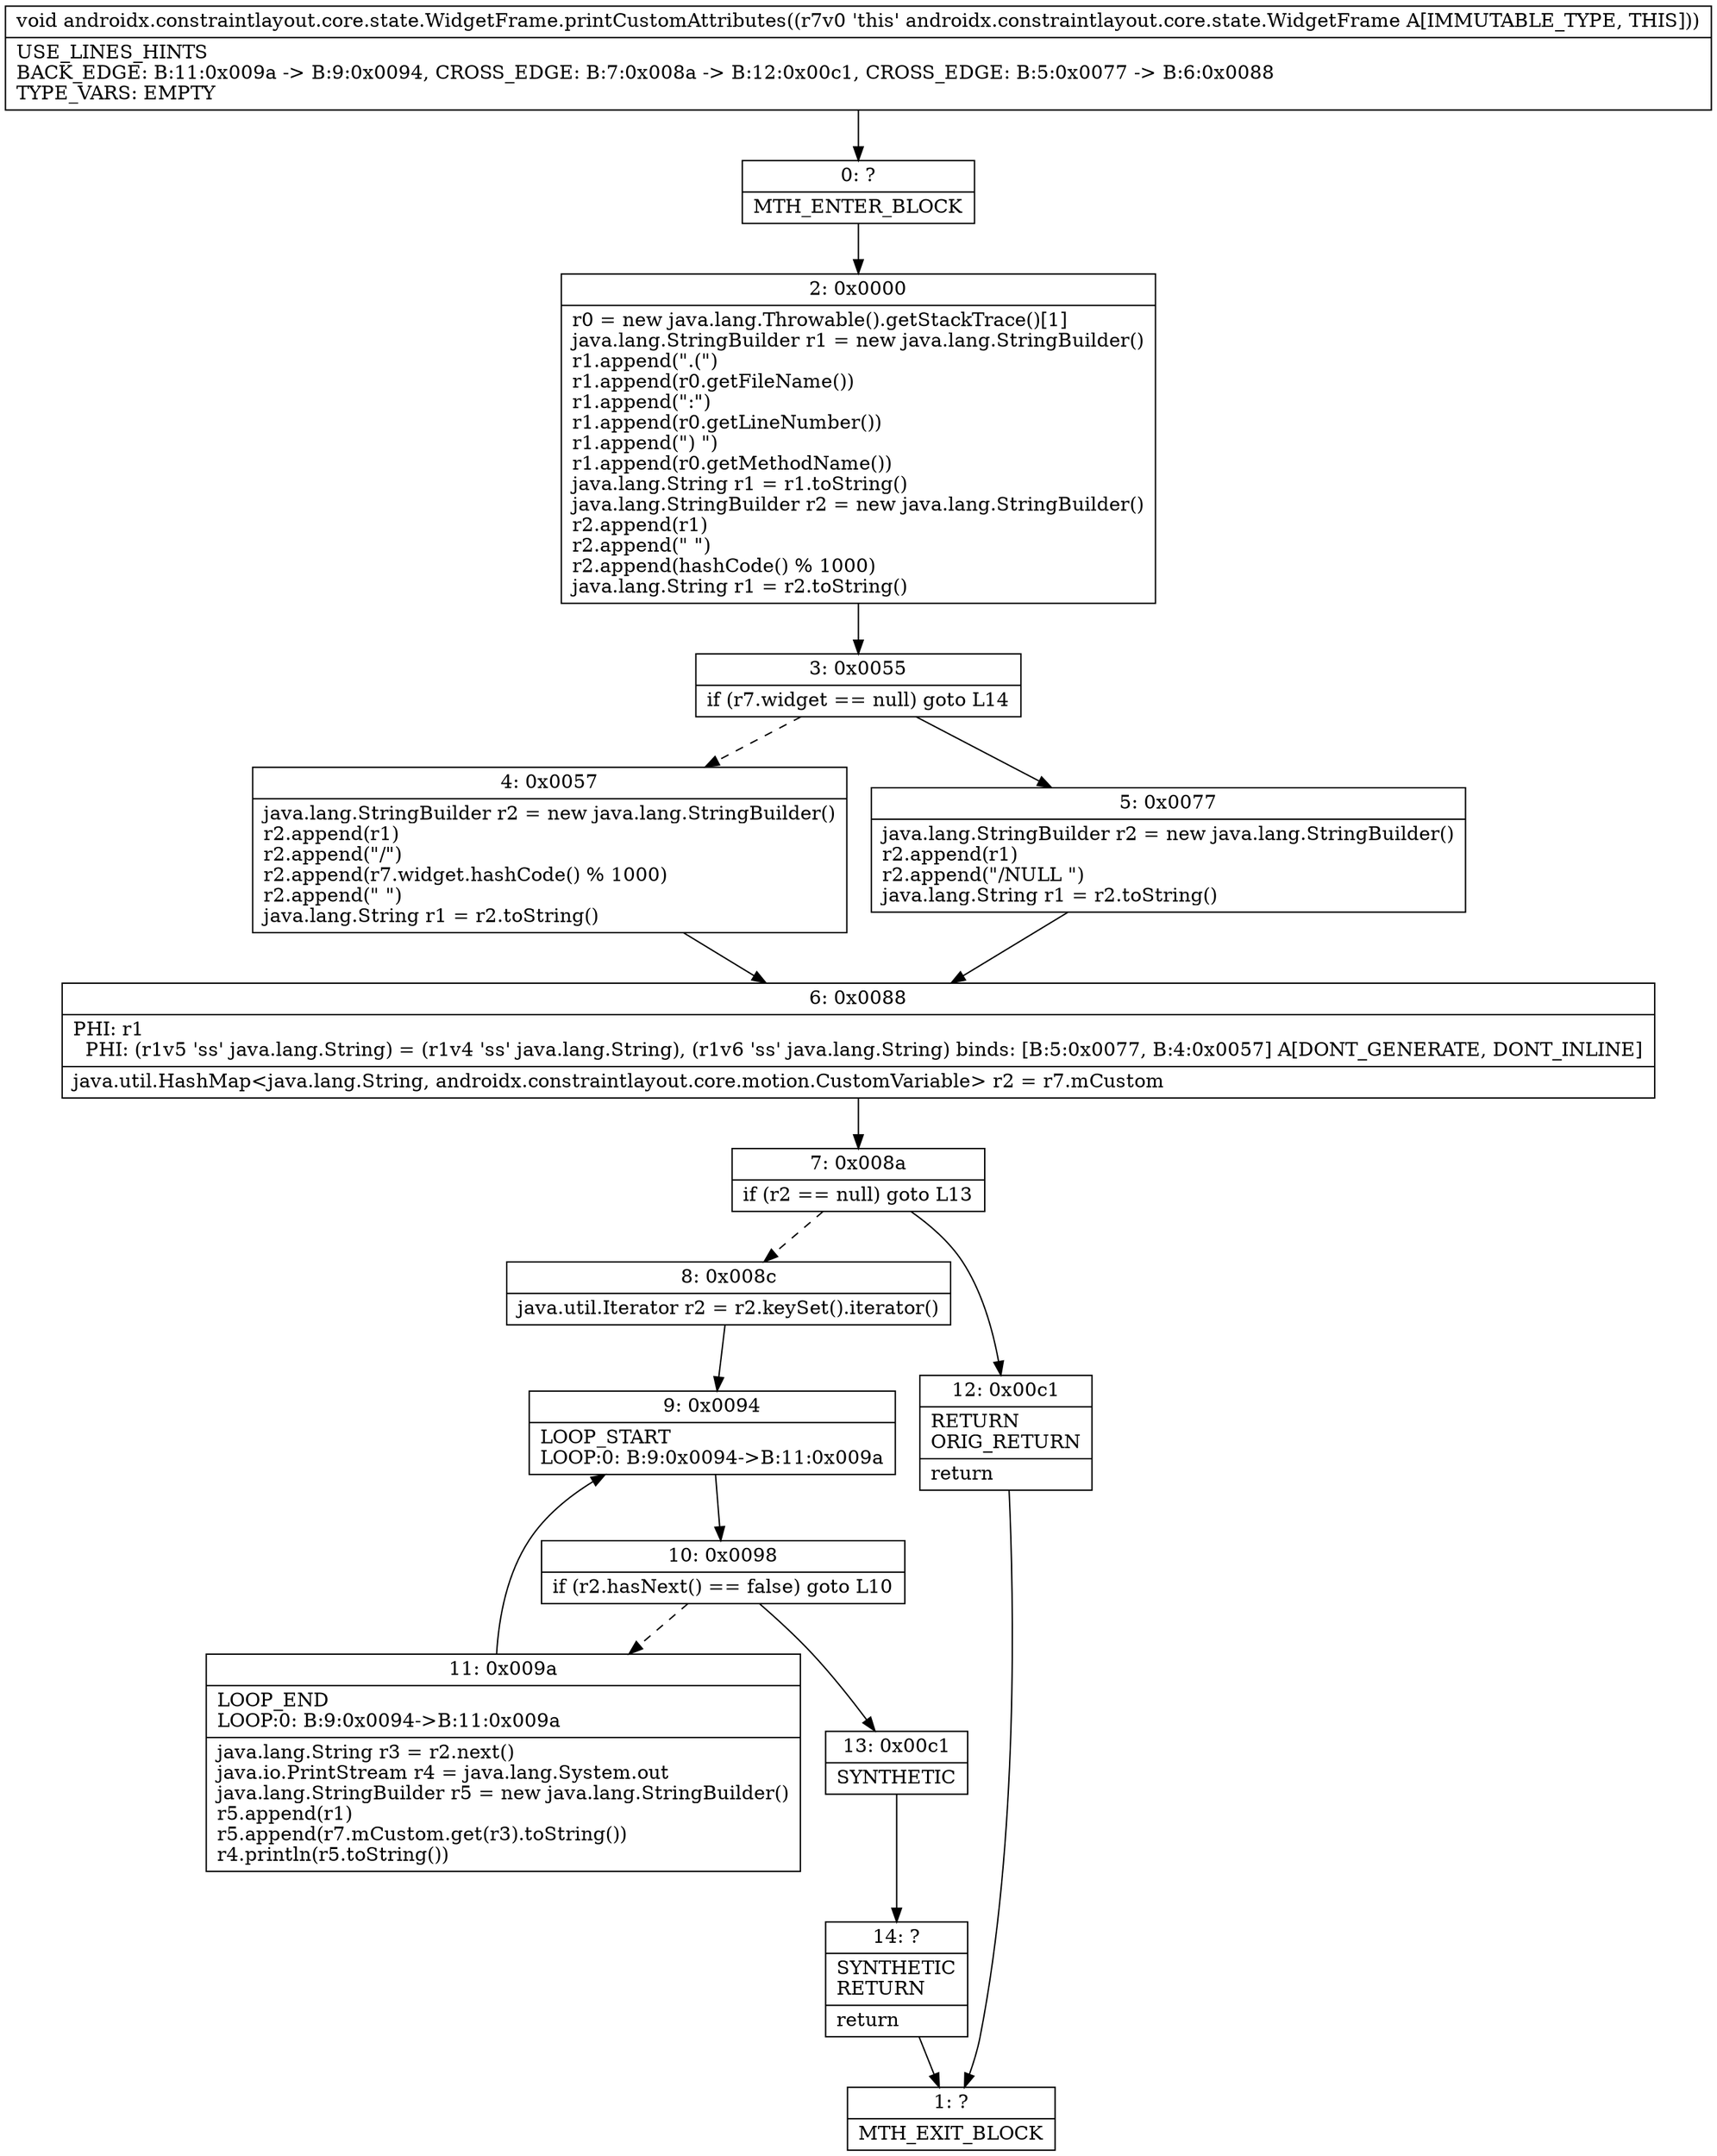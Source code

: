 digraph "CFG forandroidx.constraintlayout.core.state.WidgetFrame.printCustomAttributes()V" {
Node_0 [shape=record,label="{0\:\ ?|MTH_ENTER_BLOCK\l}"];
Node_2 [shape=record,label="{2\:\ 0x0000|r0 = new java.lang.Throwable().getStackTrace()[1]\ljava.lang.StringBuilder r1 = new java.lang.StringBuilder()\lr1.append(\".(\")\lr1.append(r0.getFileName())\lr1.append(\":\")\lr1.append(r0.getLineNumber())\lr1.append(\") \")\lr1.append(r0.getMethodName())\ljava.lang.String r1 = r1.toString()\ljava.lang.StringBuilder r2 = new java.lang.StringBuilder()\lr2.append(r1)\lr2.append(\" \")\lr2.append(hashCode() % 1000)\ljava.lang.String r1 = r2.toString()\l}"];
Node_3 [shape=record,label="{3\:\ 0x0055|if (r7.widget == null) goto L14\l}"];
Node_4 [shape=record,label="{4\:\ 0x0057|java.lang.StringBuilder r2 = new java.lang.StringBuilder()\lr2.append(r1)\lr2.append(\"\/\")\lr2.append(r7.widget.hashCode() % 1000)\lr2.append(\" \")\ljava.lang.String r1 = r2.toString()\l}"];
Node_6 [shape=record,label="{6\:\ 0x0088|PHI: r1 \l  PHI: (r1v5 'ss' java.lang.String) = (r1v4 'ss' java.lang.String), (r1v6 'ss' java.lang.String) binds: [B:5:0x0077, B:4:0x0057] A[DONT_GENERATE, DONT_INLINE]\l|java.util.HashMap\<java.lang.String, androidx.constraintlayout.core.motion.CustomVariable\> r2 = r7.mCustom\l}"];
Node_7 [shape=record,label="{7\:\ 0x008a|if (r2 == null) goto L13\l}"];
Node_8 [shape=record,label="{8\:\ 0x008c|java.util.Iterator r2 = r2.keySet().iterator()\l}"];
Node_9 [shape=record,label="{9\:\ 0x0094|LOOP_START\lLOOP:0: B:9:0x0094\-\>B:11:0x009a\l}"];
Node_10 [shape=record,label="{10\:\ 0x0098|if (r2.hasNext() == false) goto L10\l}"];
Node_11 [shape=record,label="{11\:\ 0x009a|LOOP_END\lLOOP:0: B:9:0x0094\-\>B:11:0x009a\l|java.lang.String r3 = r2.next()\ljava.io.PrintStream r4 = java.lang.System.out\ljava.lang.StringBuilder r5 = new java.lang.StringBuilder()\lr5.append(r1)\lr5.append(r7.mCustom.get(r3).toString())\lr4.println(r5.toString())\l}"];
Node_13 [shape=record,label="{13\:\ 0x00c1|SYNTHETIC\l}"];
Node_14 [shape=record,label="{14\:\ ?|SYNTHETIC\lRETURN\l|return\l}"];
Node_1 [shape=record,label="{1\:\ ?|MTH_EXIT_BLOCK\l}"];
Node_12 [shape=record,label="{12\:\ 0x00c1|RETURN\lORIG_RETURN\l|return\l}"];
Node_5 [shape=record,label="{5\:\ 0x0077|java.lang.StringBuilder r2 = new java.lang.StringBuilder()\lr2.append(r1)\lr2.append(\"\/NULL \")\ljava.lang.String r1 = r2.toString()\l}"];
MethodNode[shape=record,label="{void androidx.constraintlayout.core.state.WidgetFrame.printCustomAttributes((r7v0 'this' androidx.constraintlayout.core.state.WidgetFrame A[IMMUTABLE_TYPE, THIS]))  | USE_LINES_HINTS\lBACK_EDGE: B:11:0x009a \-\> B:9:0x0094, CROSS_EDGE: B:7:0x008a \-\> B:12:0x00c1, CROSS_EDGE: B:5:0x0077 \-\> B:6:0x0088\lTYPE_VARS: EMPTY\l}"];
MethodNode -> Node_0;Node_0 -> Node_2;
Node_2 -> Node_3;
Node_3 -> Node_4[style=dashed];
Node_3 -> Node_5;
Node_4 -> Node_6;
Node_6 -> Node_7;
Node_7 -> Node_8[style=dashed];
Node_7 -> Node_12;
Node_8 -> Node_9;
Node_9 -> Node_10;
Node_10 -> Node_11[style=dashed];
Node_10 -> Node_13;
Node_11 -> Node_9;
Node_13 -> Node_14;
Node_14 -> Node_1;
Node_12 -> Node_1;
Node_5 -> Node_6;
}


